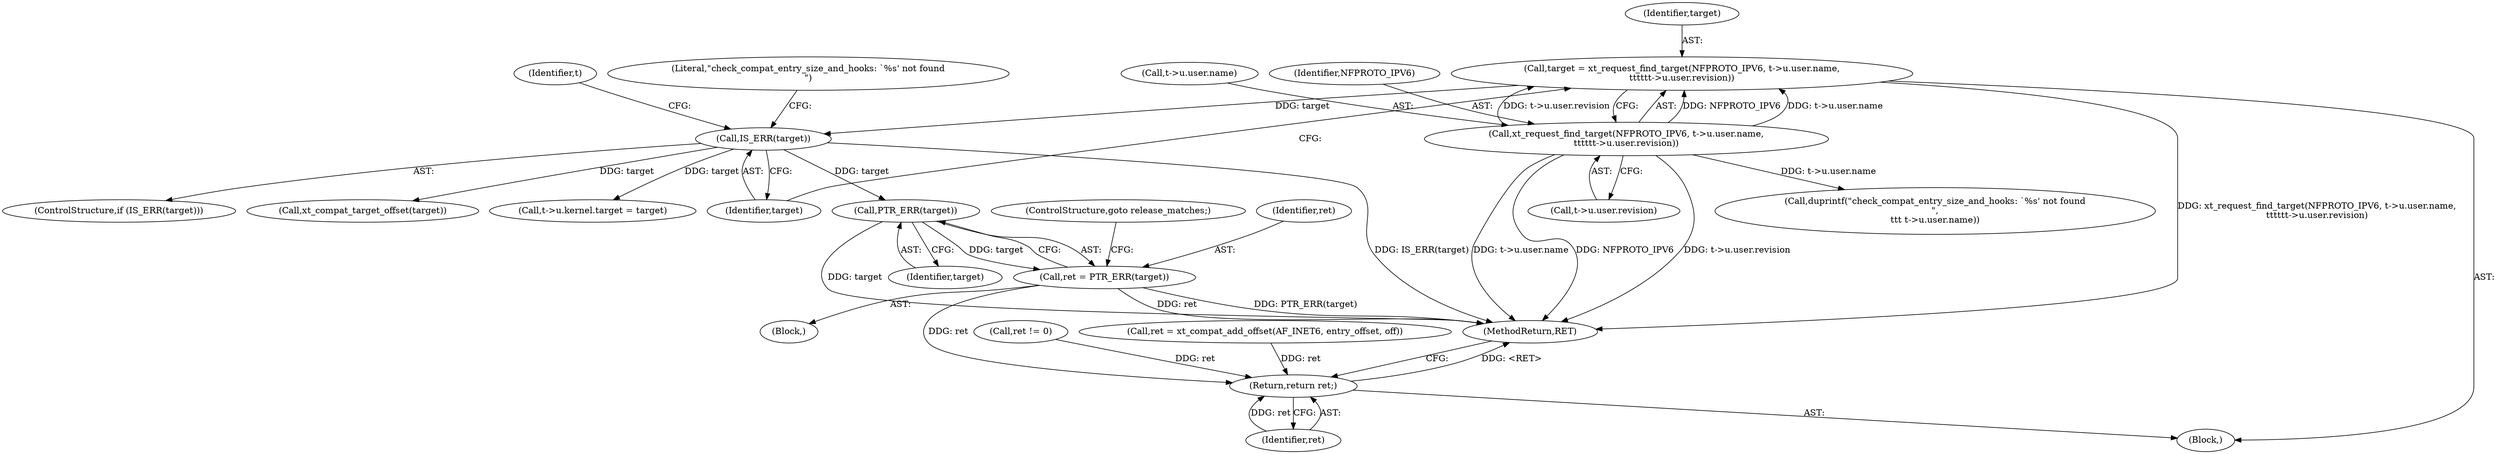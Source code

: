 digraph "0_linux_ce683e5f9d045e5d67d1312a42b359cb2ab2a13c_3@pointer" {
"1000253" [label="(Call,PTR_ERR(target))"];
"1000239" [label="(Call,IS_ERR(target))"];
"1000220" [label="(Call,target = xt_request_find_target(NFPROTO_IPV6, t->u.user.name,\n\t\t\t\t\tt->u.user.revision))"];
"1000222" [label="(Call,xt_request_find_target(NFPROTO_IPV6, t->u.user.name,\n\t\t\t\t\tt->u.user.revision))"];
"1000251" [label="(Call,ret = PTR_ERR(target))"];
"1000376" [label="(Return,return ret;)"];
"1000111" [label="(Block,)"];
"1000220" [label="(Call,target = xt_request_find_target(NFPROTO_IPV6, t->u.user.name,\n\t\t\t\t\tt->u.user.revision))"];
"1000267" [label="(Call,xt_compat_target_offset(target))"];
"1000243" [label="(Literal,\"check_compat_entry_size_and_hooks: `%s' not found\n\")"];
"1000223" [label="(Identifier,NFPROTO_IPV6)"];
"1000221" [label="(Identifier,target)"];
"1000242" [label="(Call,duprintf(\"check_compat_entry_size_and_hooks: `%s' not found\n\",\n\t\t\t t->u.user.name))"];
"1000251" [label="(Call,ret = PTR_ERR(target))"];
"1000253" [label="(Call,PTR_ERR(target))"];
"1000240" [label="(Identifier,target)"];
"1000256" [label="(Call,t->u.kernel.target = target)"];
"1000255" [label="(ControlStructure,goto release_matches;)"];
"1000376" [label="(Return,return ret;)"];
"1000260" [label="(Identifier,t)"];
"1000254" [label="(Identifier,target)"];
"1000241" [label="(Block,)"];
"1000377" [label="(Identifier,ret)"];
"1000238" [label="(ControlStructure,if (IS_ERR(target)))"];
"1000224" [label="(Call,t->u.user.name)"];
"1000222" [label="(Call,xt_request_find_target(NFPROTO_IPV6, t->u.user.name,\n\t\t\t\t\tt->u.user.revision))"];
"1000239" [label="(Call,IS_ERR(target))"];
"1000231" [label="(Call,t->u.user.revision)"];
"1000210" [label="(Call,ret != 0)"];
"1000273" [label="(Call,ret = xt_compat_add_offset(AF_INET6, entry_offset, off))"];
"1000378" [label="(MethodReturn,RET)"];
"1000252" [label="(Identifier,ret)"];
"1000253" -> "1000251"  [label="AST: "];
"1000253" -> "1000254"  [label="CFG: "];
"1000254" -> "1000253"  [label="AST: "];
"1000251" -> "1000253"  [label="CFG: "];
"1000253" -> "1000378"  [label="DDG: target"];
"1000253" -> "1000251"  [label="DDG: target"];
"1000239" -> "1000253"  [label="DDG: target"];
"1000239" -> "1000238"  [label="AST: "];
"1000239" -> "1000240"  [label="CFG: "];
"1000240" -> "1000239"  [label="AST: "];
"1000243" -> "1000239"  [label="CFG: "];
"1000260" -> "1000239"  [label="CFG: "];
"1000239" -> "1000378"  [label="DDG: IS_ERR(target)"];
"1000220" -> "1000239"  [label="DDG: target"];
"1000239" -> "1000256"  [label="DDG: target"];
"1000239" -> "1000267"  [label="DDG: target"];
"1000220" -> "1000111"  [label="AST: "];
"1000220" -> "1000222"  [label="CFG: "];
"1000221" -> "1000220"  [label="AST: "];
"1000222" -> "1000220"  [label="AST: "];
"1000240" -> "1000220"  [label="CFG: "];
"1000220" -> "1000378"  [label="DDG: xt_request_find_target(NFPROTO_IPV6, t->u.user.name,\n\t\t\t\t\tt->u.user.revision)"];
"1000222" -> "1000220"  [label="DDG: NFPROTO_IPV6"];
"1000222" -> "1000220"  [label="DDG: t->u.user.name"];
"1000222" -> "1000220"  [label="DDG: t->u.user.revision"];
"1000222" -> "1000231"  [label="CFG: "];
"1000223" -> "1000222"  [label="AST: "];
"1000224" -> "1000222"  [label="AST: "];
"1000231" -> "1000222"  [label="AST: "];
"1000222" -> "1000378"  [label="DDG: NFPROTO_IPV6"];
"1000222" -> "1000378"  [label="DDG: t->u.user.revision"];
"1000222" -> "1000378"  [label="DDG: t->u.user.name"];
"1000222" -> "1000242"  [label="DDG: t->u.user.name"];
"1000251" -> "1000241"  [label="AST: "];
"1000252" -> "1000251"  [label="AST: "];
"1000255" -> "1000251"  [label="CFG: "];
"1000251" -> "1000378"  [label="DDG: PTR_ERR(target)"];
"1000251" -> "1000378"  [label="DDG: ret"];
"1000251" -> "1000376"  [label="DDG: ret"];
"1000376" -> "1000111"  [label="AST: "];
"1000376" -> "1000377"  [label="CFG: "];
"1000377" -> "1000376"  [label="AST: "];
"1000378" -> "1000376"  [label="CFG: "];
"1000376" -> "1000378"  [label="DDG: <RET>"];
"1000377" -> "1000376"  [label="DDG: ret"];
"1000273" -> "1000376"  [label="DDG: ret"];
"1000210" -> "1000376"  [label="DDG: ret"];
}
